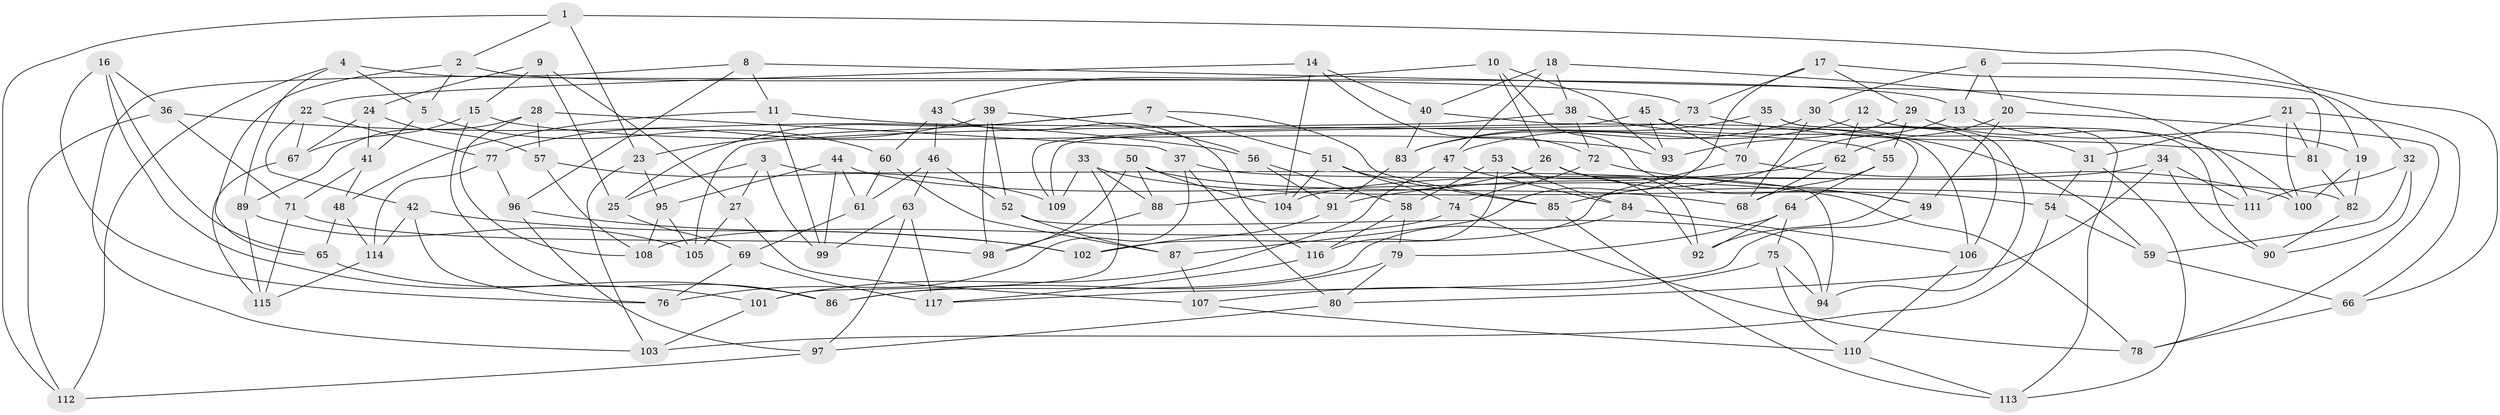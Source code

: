 // Generated by graph-tools (version 1.1) at 2025/11/02/27/25 16:11:45]
// undirected, 117 vertices, 234 edges
graph export_dot {
graph [start="1"]
  node [color=gray90,style=filled];
  1;
  2;
  3;
  4;
  5;
  6;
  7;
  8;
  9;
  10;
  11;
  12;
  13;
  14;
  15;
  16;
  17;
  18;
  19;
  20;
  21;
  22;
  23;
  24;
  25;
  26;
  27;
  28;
  29;
  30;
  31;
  32;
  33;
  34;
  35;
  36;
  37;
  38;
  39;
  40;
  41;
  42;
  43;
  44;
  45;
  46;
  47;
  48;
  49;
  50;
  51;
  52;
  53;
  54;
  55;
  56;
  57;
  58;
  59;
  60;
  61;
  62;
  63;
  64;
  65;
  66;
  67;
  68;
  69;
  70;
  71;
  72;
  73;
  74;
  75;
  76;
  77;
  78;
  79;
  80;
  81;
  82;
  83;
  84;
  85;
  86;
  87;
  88;
  89;
  90;
  91;
  92;
  93;
  94;
  95;
  96;
  97;
  98;
  99;
  100;
  101;
  102;
  103;
  104;
  105;
  106;
  107;
  108;
  109;
  110;
  111;
  112;
  113;
  114;
  115;
  116;
  117;
  1 -- 23;
  1 -- 112;
  1 -- 19;
  1 -- 2;
  2 -- 65;
  2 -- 5;
  2 -- 13;
  3 -- 25;
  3 -- 94;
  3 -- 27;
  3 -- 99;
  4 -- 5;
  4 -- 73;
  4 -- 89;
  4 -- 112;
  5 -- 60;
  5 -- 41;
  6 -- 30;
  6 -- 66;
  6 -- 20;
  6 -- 13;
  7 -- 51;
  7 -- 25;
  7 -- 85;
  7 -- 23;
  8 -- 81;
  8 -- 103;
  8 -- 11;
  8 -- 96;
  9 -- 15;
  9 -- 25;
  9 -- 24;
  9 -- 27;
  10 -- 49;
  10 -- 93;
  10 -- 43;
  10 -- 26;
  11 -- 55;
  11 -- 48;
  11 -- 99;
  12 -- 62;
  12 -- 47;
  12 -- 113;
  12 -- 90;
  13 -- 19;
  13 -- 85;
  14 -- 22;
  14 -- 72;
  14 -- 40;
  14 -- 104;
  15 -- 93;
  15 -- 86;
  15 -- 67;
  16 -- 86;
  16 -- 36;
  16 -- 65;
  16 -- 76;
  17 -- 87;
  17 -- 73;
  17 -- 32;
  17 -- 29;
  18 -- 40;
  18 -- 111;
  18 -- 38;
  18 -- 47;
  19 -- 100;
  19 -- 82;
  20 -- 78;
  20 -- 49;
  20 -- 62;
  21 -- 66;
  21 -- 31;
  21 -- 81;
  21 -- 100;
  22 -- 67;
  22 -- 42;
  22 -- 77;
  23 -- 95;
  23 -- 103;
  24 -- 41;
  24 -- 57;
  24 -- 67;
  25 -- 69;
  26 -- 49;
  26 -- 88;
  26 -- 92;
  27 -- 107;
  27 -- 105;
  28 -- 37;
  28 -- 108;
  28 -- 57;
  28 -- 89;
  29 -- 93;
  29 -- 55;
  29 -- 100;
  30 -- 83;
  30 -- 68;
  30 -- 31;
  31 -- 54;
  31 -- 113;
  32 -- 90;
  32 -- 59;
  32 -- 111;
  33 -- 101;
  33 -- 54;
  33 -- 88;
  33 -- 109;
  34 -- 90;
  34 -- 104;
  34 -- 111;
  34 -- 80;
  35 -- 106;
  35 -- 94;
  35 -- 70;
  35 -- 83;
  36 -- 56;
  36 -- 112;
  36 -- 71;
  37 -- 82;
  37 -- 76;
  37 -- 80;
  38 -- 105;
  38 -- 72;
  38 -- 59;
  39 -- 77;
  39 -- 52;
  39 -- 98;
  39 -- 56;
  40 -- 92;
  40 -- 83;
  41 -- 48;
  41 -- 71;
  42 -- 114;
  42 -- 102;
  42 -- 76;
  43 -- 46;
  43 -- 116;
  43 -- 60;
  44 -- 99;
  44 -- 78;
  44 -- 61;
  44 -- 95;
  45 -- 109;
  45 -- 106;
  45 -- 93;
  45 -- 70;
  46 -- 61;
  46 -- 52;
  46 -- 63;
  47 -- 84;
  47 -- 101;
  48 -- 65;
  48 -- 114;
  49 -- 117;
  50 -- 88;
  50 -- 68;
  50 -- 98;
  50 -- 104;
  51 -- 85;
  51 -- 104;
  51 -- 74;
  52 -- 94;
  52 -- 87;
  53 -- 84;
  53 -- 116;
  53 -- 58;
  53 -- 92;
  54 -- 103;
  54 -- 59;
  55 -- 64;
  55 -- 68;
  56 -- 91;
  56 -- 58;
  57 -- 108;
  57 -- 109;
  58 -- 116;
  58 -- 79;
  59 -- 66;
  60 -- 87;
  60 -- 61;
  61 -- 69;
  62 -- 91;
  62 -- 68;
  63 -- 117;
  63 -- 97;
  63 -- 99;
  64 -- 92;
  64 -- 79;
  64 -- 75;
  65 -- 101;
  66 -- 78;
  67 -- 115;
  69 -- 76;
  69 -- 117;
  70 -- 102;
  70 -- 100;
  71 -- 115;
  71 -- 98;
  72 -- 111;
  72 -- 74;
  73 -- 81;
  73 -- 109;
  74 -- 78;
  74 -- 108;
  75 -- 94;
  75 -- 110;
  75 -- 107;
  77 -- 114;
  77 -- 96;
  79 -- 86;
  79 -- 80;
  80 -- 97;
  81 -- 82;
  82 -- 90;
  83 -- 91;
  84 -- 86;
  84 -- 106;
  85 -- 113;
  87 -- 107;
  88 -- 98;
  89 -- 105;
  89 -- 115;
  91 -- 102;
  95 -- 108;
  95 -- 105;
  96 -- 102;
  96 -- 97;
  97 -- 112;
  101 -- 103;
  106 -- 110;
  107 -- 110;
  110 -- 113;
  114 -- 115;
  116 -- 117;
}
